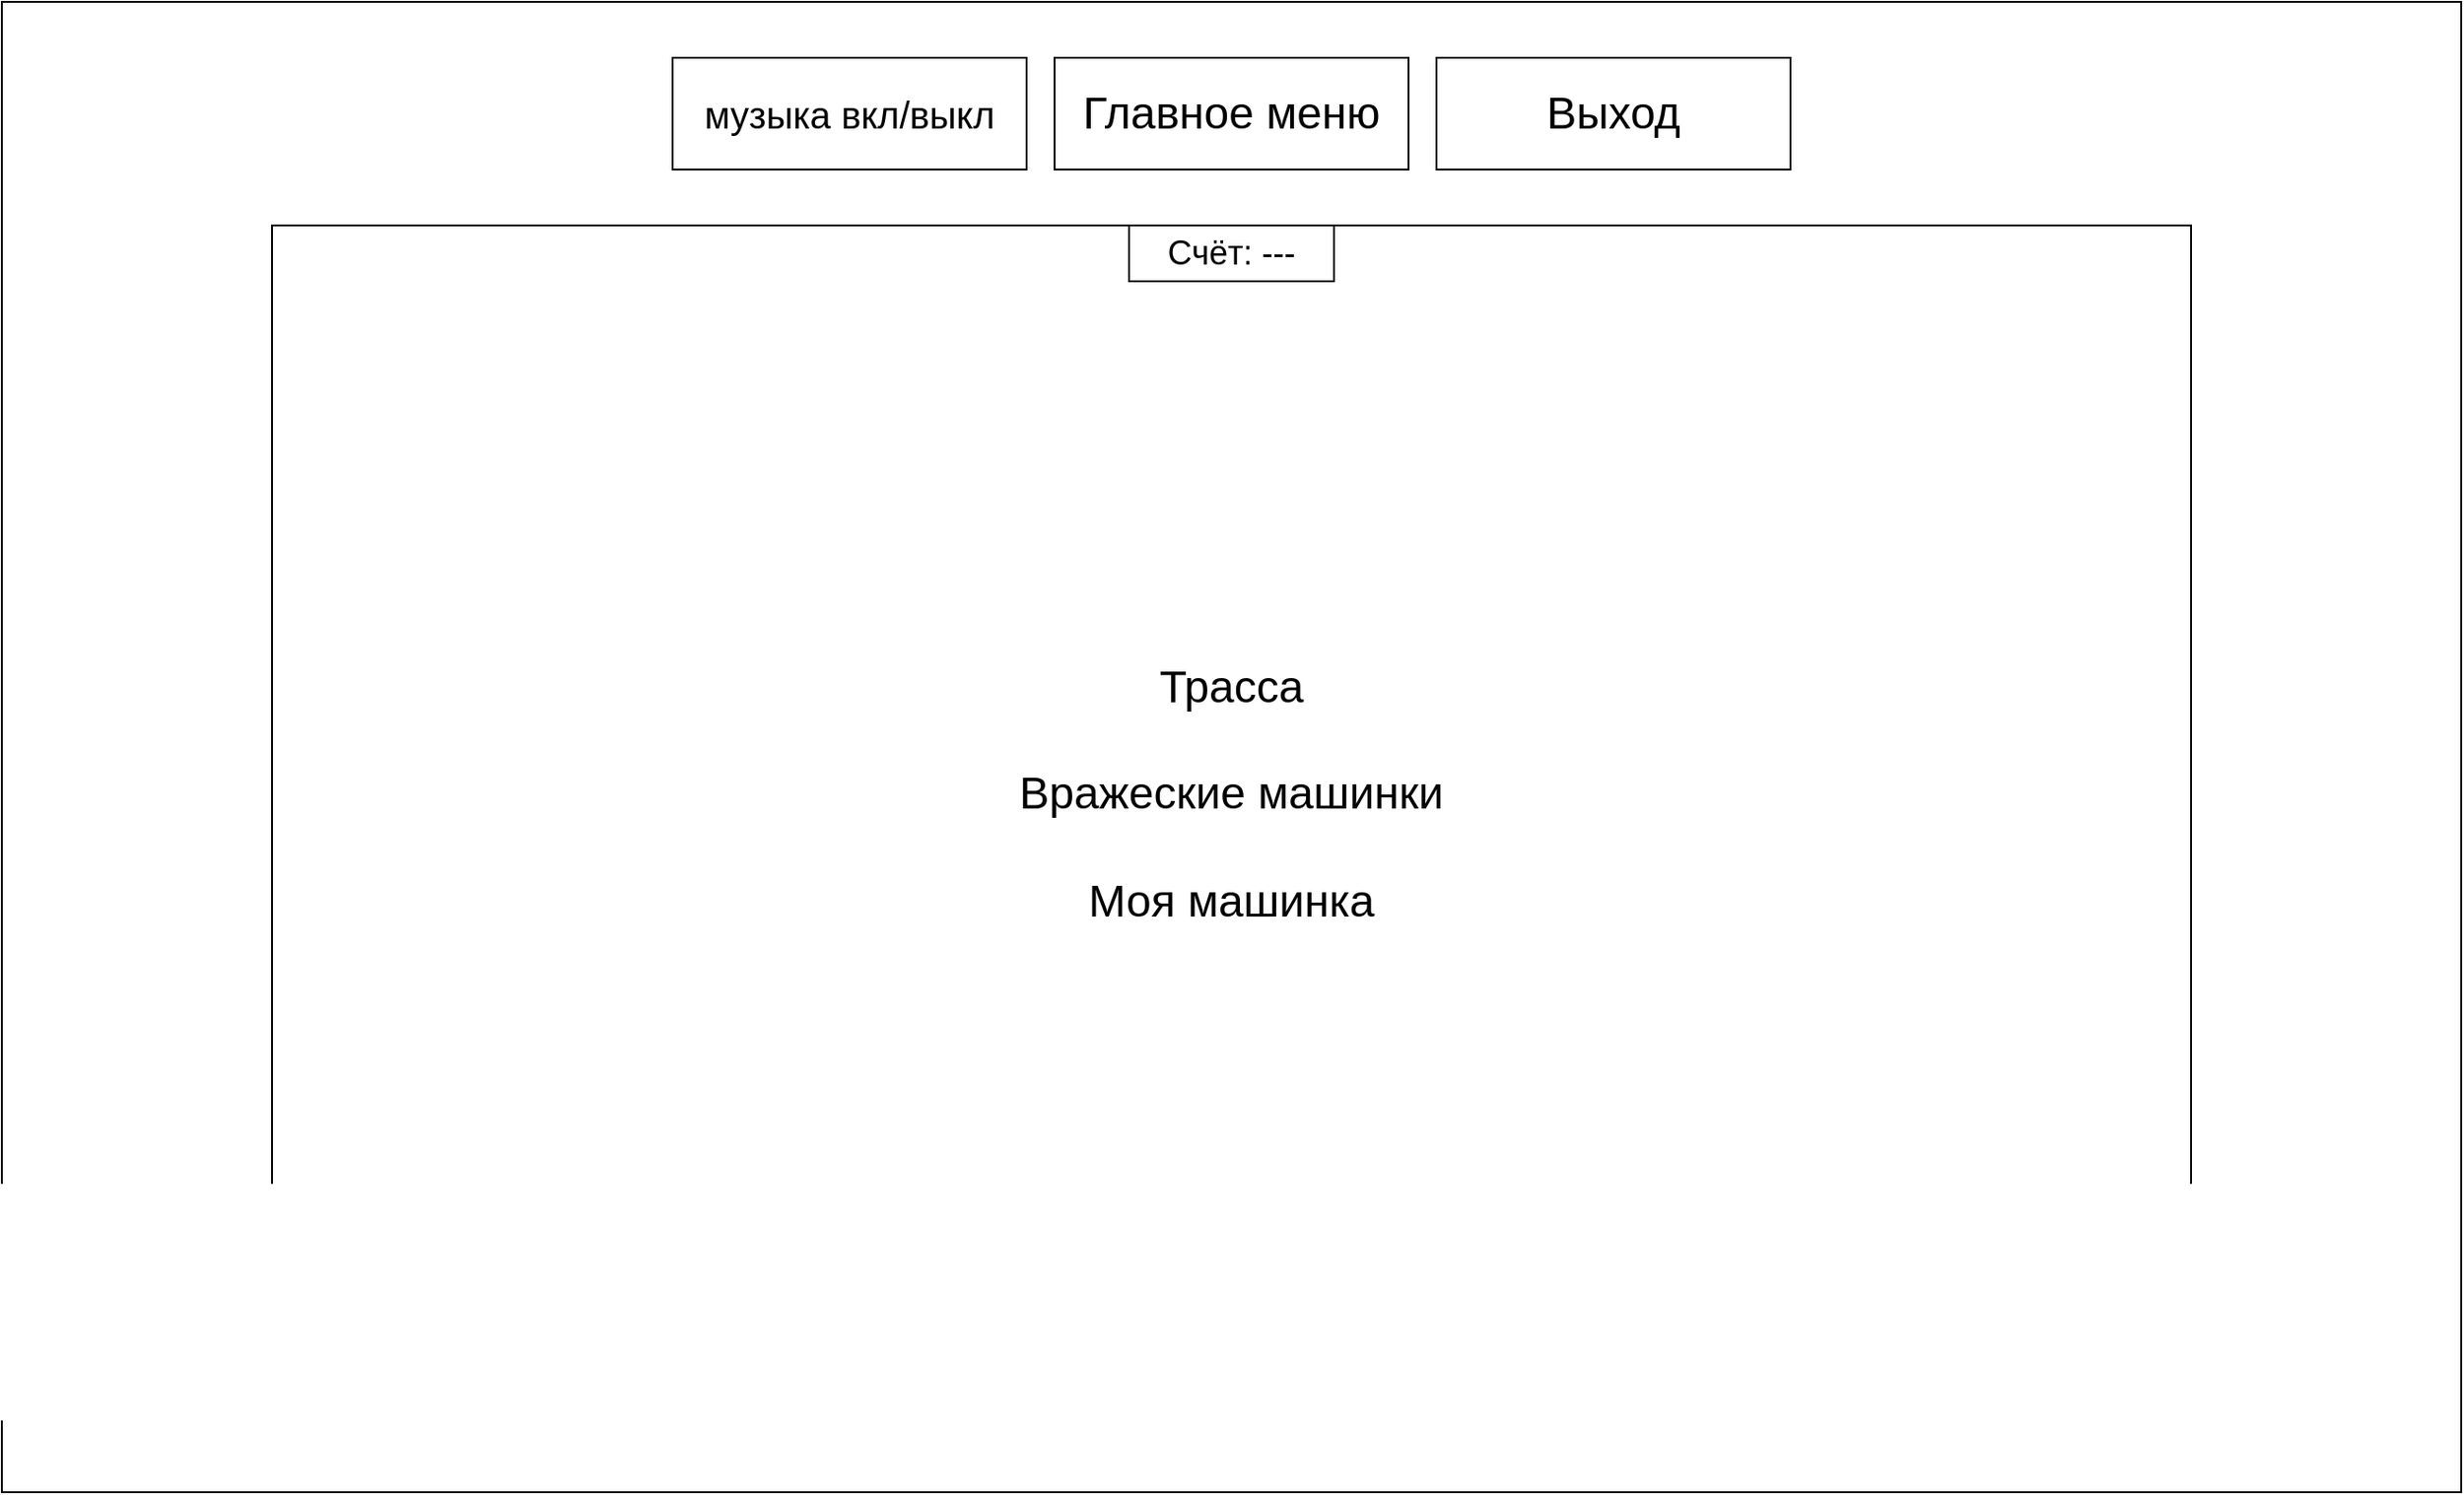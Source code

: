 <mxfile version="24.1.0" type="device">
  <diagram name="Страница — 1" id="47_cSmajdRTyBQpQn6iS">
    <mxGraphModel dx="2748" dy="938" grid="1" gridSize="10" guides="1" tooltips="1" connect="1" arrows="1" fold="1" page="1" pageScale="1" pageWidth="827" pageHeight="1169" math="0" shadow="0">
      <root>
        <mxCell id="0" />
        <mxCell id="1" parent="0" />
        <mxCell id="T3Aywn-49jzH1_f92ttT-1" value="" style="rounded=0;whiteSpace=wrap;html=1;" parent="1" vertex="1">
          <mxGeometry x="-220" y="80" width="1320" height="800" as="geometry" />
        </mxCell>
        <mxCell id="T3Aywn-49jzH1_f92ttT-2" value="&lt;font style=&quot;font-size: 20px;&quot;&gt;музыка вкл/выкл&lt;/font&gt;" style="rounded=0;whiteSpace=wrap;html=1;" parent="1" vertex="1">
          <mxGeometry x="140" y="110" width="190" height="60" as="geometry" />
        </mxCell>
        <mxCell id="T3Aywn-49jzH1_f92ttT-3" value="&lt;font style=&quot;font-size: 24px;&quot;&gt;Главное меню&lt;/font&gt;" style="rounded=0;whiteSpace=wrap;html=1;" parent="1" vertex="1">
          <mxGeometry x="345" y="110" width="190" height="60" as="geometry" />
        </mxCell>
        <mxCell id="T3Aywn-49jzH1_f92ttT-4" value="&lt;font style=&quot;font-size: 24px;&quot;&gt;Выход&lt;/font&gt;" style="rounded=0;whiteSpace=wrap;html=1;" parent="1" vertex="1">
          <mxGeometry x="550" y="110" width="190" height="60" as="geometry" />
        </mxCell>
        <mxCell id="T3Aywn-49jzH1_f92ttT-6" value="&lt;font style=&quot;font-size: 24px;&quot;&gt;Трасса&lt;/font&gt;&lt;div&gt;&lt;font style=&quot;font-size: 24px;&quot;&gt;&lt;br&gt;Вражеские машинки&lt;/font&gt;&lt;/div&gt;&lt;div&gt;&lt;font style=&quot;font-size: 24px;&quot;&gt;&lt;br&gt;Моя машинка&lt;/font&gt;&lt;/div&gt;" style="rounded=0;whiteSpace=wrap;html=1;" parent="1" vertex="1">
          <mxGeometry x="-75" y="200" width="1030" height="610" as="geometry" />
        </mxCell>
        <mxCell id="w_9SQPiEPglnn_K8S_wK-1" value="&lt;font style=&quot;font-size: 18px;&quot;&gt;Счёт: ---&lt;/font&gt;" style="rounded=0;whiteSpace=wrap;html=1;" vertex="1" parent="1">
          <mxGeometry x="385" y="200" width="110" height="30" as="geometry" />
        </mxCell>
      </root>
    </mxGraphModel>
  </diagram>
</mxfile>
